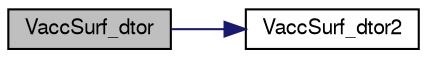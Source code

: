 digraph "VaccSurf_dtor"
{
  edge [fontname="FreeSans",fontsize="10",labelfontname="FreeSans",labelfontsize="10"];
  node [fontname="FreeSans",fontsize="10",shape=record];
  rankdir="LR";
  Node1 [label="VaccSurf_dtor",height=0.2,width=0.4,color="black", fillcolor="grey75", style="filled" fontcolor="black"];
  Node1 -> Node2 [color="midnightblue",fontsize="10",style="solid",fontname="FreeSans"];
  Node2 [label="VaccSurf_dtor2",height=0.2,width=0.4,color="black", fillcolor="white", style="filled",URL="$group___vacc.html#ga1df66922b78e3824beb4695c5a84ec45",tooltip="Destroy the surface object."];
}
